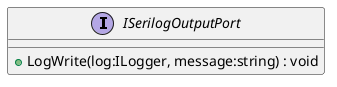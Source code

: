 @startuml
interface ISerilogOutputPort {
    + LogWrite(log:ILogger, message:string) : void
}
@enduml
